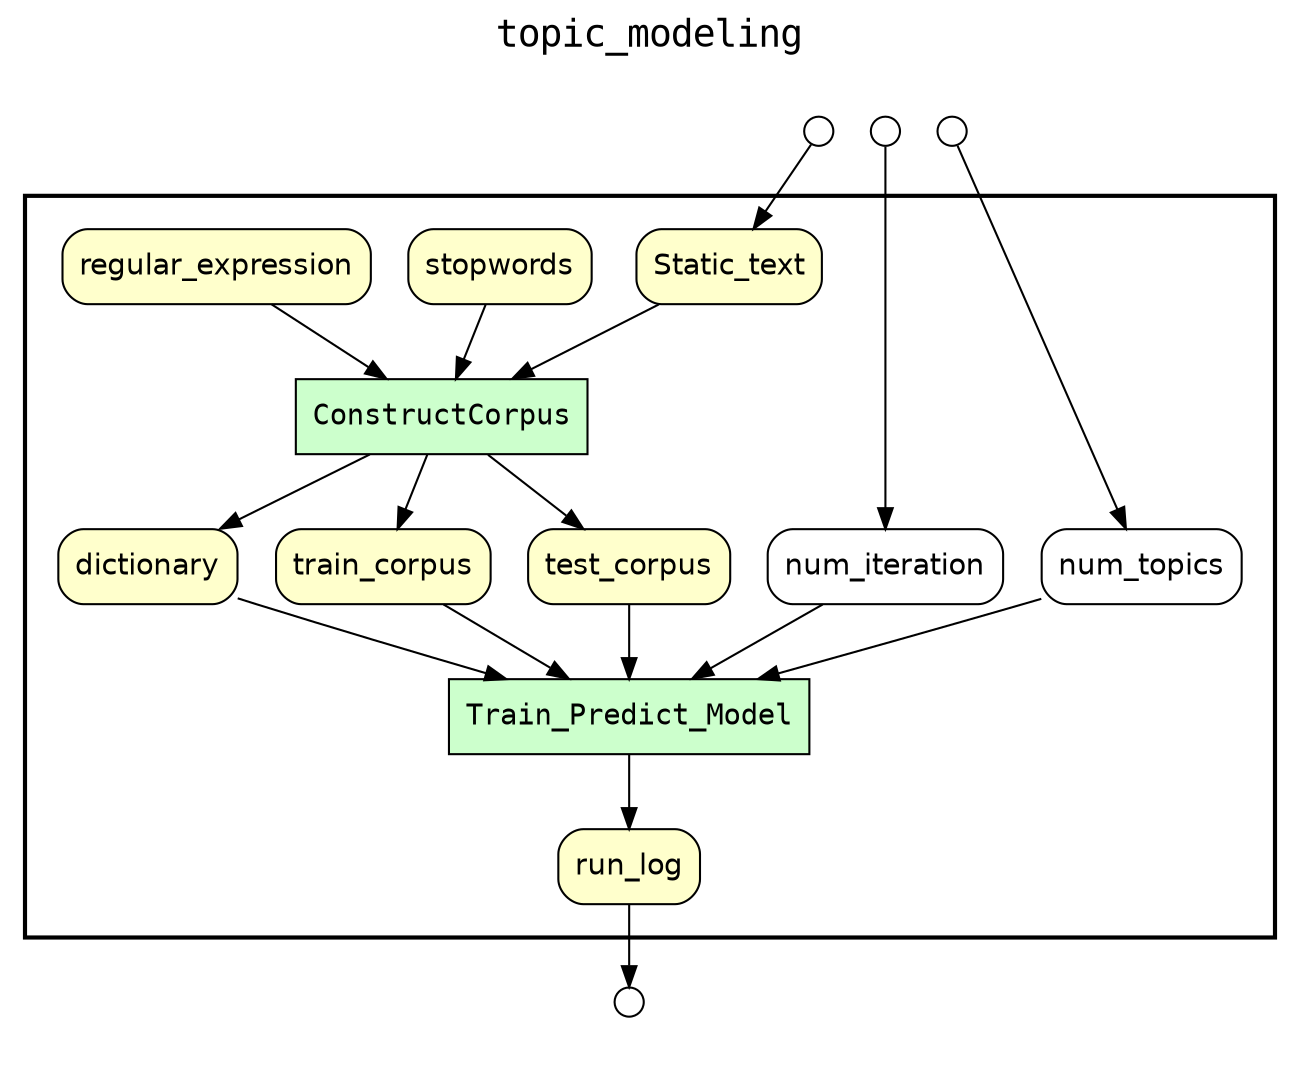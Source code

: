 
digraph yw_data_view {
rankdir=TB
fontname=Courier; fontsize=18; labelloc=t
label="topic_modeling"
subgraph cluster_workflow { label=""; color=black; penwidth=2
subgraph cluster_workflow_inner { label=""; color=white
node[shape=box style="filled" fillcolor="#CCFFCC" peripheries=1 fontname=Courier]
ConstructCorpus
Train_Predict_Model
node[shape=box style="filled" fillcolor="#CCFFCC" peripheries=1 fontname=Courier]
ConstructCorpus
Train_Predict_Model
node[shape=box style="rounded,filled" fillcolor="#FFFFCC" peripheries=1 fontname=Helvetica]
Static_text
stopwords
regular_expression
dictionary
train_corpus
test_corpus
run_log
node[shape=box style="rounded,filled" fillcolor="#FFFFFF" peripheries=1 fontname=Helvetica]
num_iteration
num_topics
}}
subgraph cluster_inflows { label=""; color=white; penwidth=2
subgraph cluster_inflows_inner { label=""; color=white
node[shape=circle fillcolor="#FFFFFF" peripheries=1 width=0.2]
Static_text_inflow [label=""]
num_iteration_inflow [label=""]
num_topics_inflow [label=""]
}}
subgraph cluster_outflows { label=""; color=white; penwidth=2
subgraph cluster_outflows_inner { label=""; color=white
node[shape=circle fillcolor="#FFFFFF" peripheries=1 width=0.2]
run_log_outflow [label=""]
}}
num_topics -> Train_Predict_Model
num_iteration -> Train_Predict_Model
test_corpus -> Train_Predict_Model
train_corpus -> Train_Predict_Model
dictionary -> Train_Predict_Model
regular_expression -> ConstructCorpus
stopwords -> ConstructCorpus
Static_text -> ConstructCorpus
ConstructCorpus -> dictionary
ConstructCorpus -> train_corpus
ConstructCorpus -> test_corpus
Train_Predict_Model -> run_log
Static_text_inflow -> Static_text
num_iteration_inflow -> num_iteration
num_topics_inflow -> num_topics
run_log -> run_log_outflow
}


